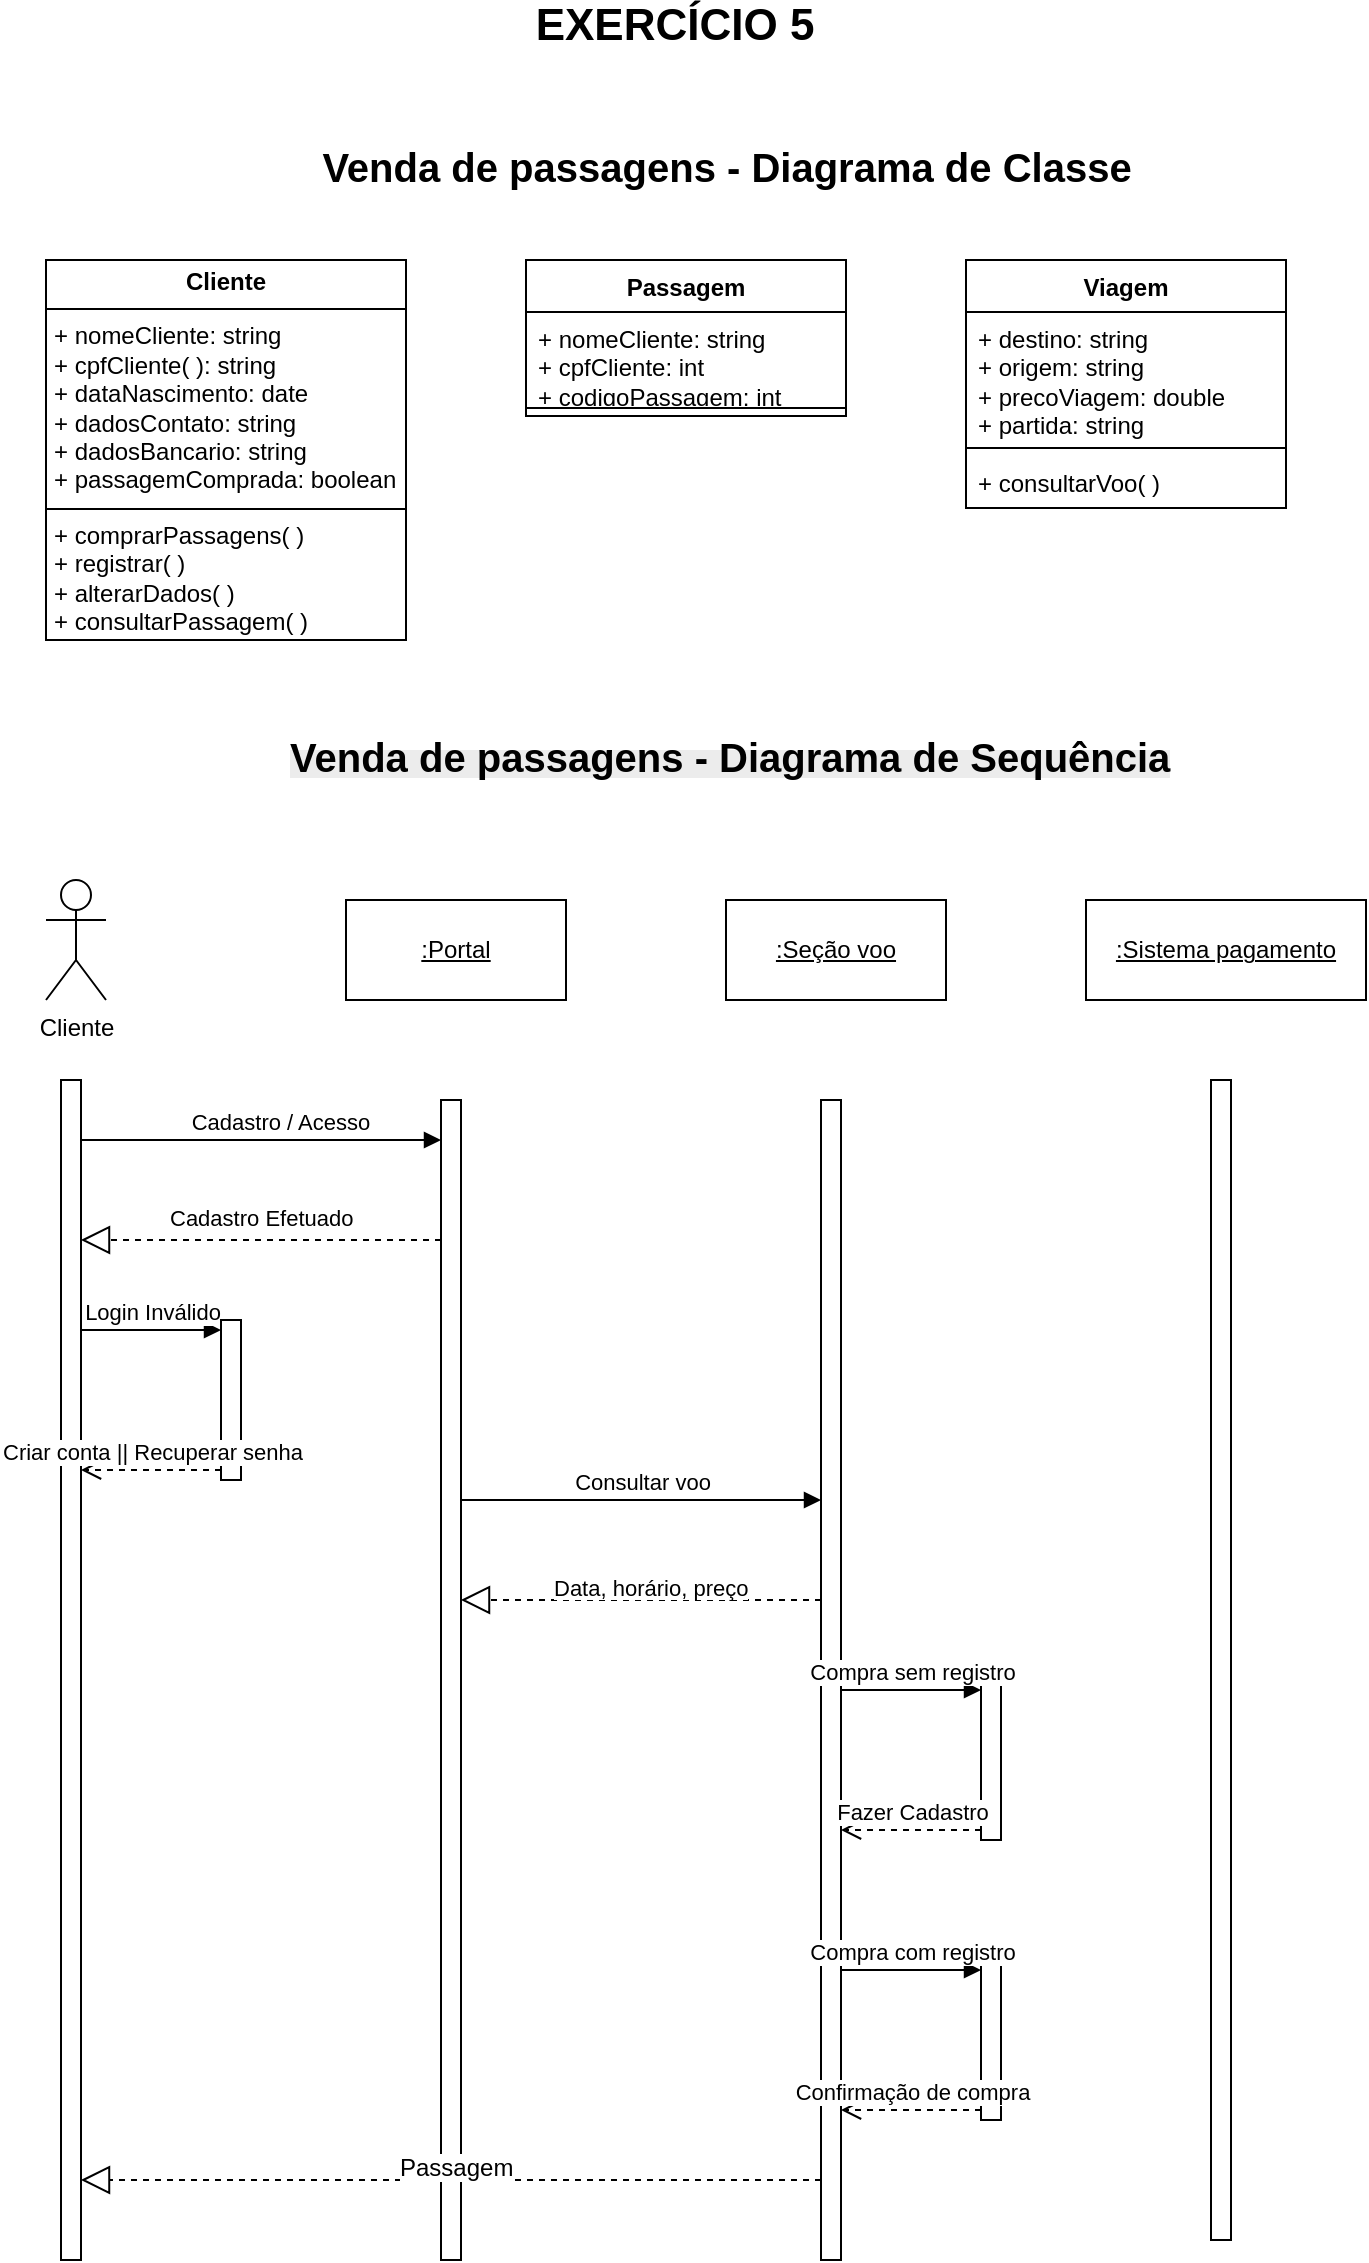 <mxfile version="28.1.2">
  <diagram name="Página-1" id="vgWBF7y3S_AqU_ZdzxeC">
    <mxGraphModel dx="2048" dy="1070" grid="1" gridSize="10" guides="1" tooltips="1" connect="1" arrows="1" fold="1" page="1" pageScale="1" pageWidth="827" pageHeight="1169" math="0" shadow="0">
      <root>
        <mxCell id="0" />
        <mxCell id="1" parent="0" />
        <mxCell id="WcZ4w9sOskMRUdStCML9-1" value="&lt;font style=&quot;font-size: 22px;&quot;&gt;EXERCÍCIO 5&lt;/font&gt;" style="text;align=center;fontStyle=1;verticalAlign=middle;spacingLeft=3;spacingRight=3;strokeColor=none;rotatable=0;points=[[0,0.5],[1,0.5]];portConstraint=eastwest;html=1;" parent="1" vertex="1">
          <mxGeometry x="374" y="20" width="80" height="26" as="geometry" />
        </mxCell>
        <mxCell id="WcZ4w9sOskMRUdStCML9-13" value="&lt;span style=&quot;color: rgb(0, 0, 0); font-family: Helvetica; font-style: normal; font-variant-ligatures: normal; font-variant-caps: normal; font-weight: 700; letter-spacing: normal; orphans: 2; text-align: center; text-indent: 0px; text-transform: none; widows: 2; word-spacing: 0px; -webkit-text-stroke-width: 0px; white-space: nowrap; background-color: rgb(236, 236, 236); text-decoration-thickness: initial; text-decoration-style: initial; text-decoration-color: initial; float: none; display: inline !important;&quot;&gt;&lt;font style=&quot;font-size: 20px;&quot;&gt;Venda de passagens - Diagrama de Sequência&lt;/font&gt;&lt;/span&gt;" style="text;whiteSpace=wrap;html=1;" parent="1" vertex="1">
          <mxGeometry x="220" y="380" width="300" height="40" as="geometry" />
        </mxCell>
        <mxCell id="WcZ4w9sOskMRUdStCML9-14" value="Cliente" style="shape=umlActor;verticalLabelPosition=bottom;verticalAlign=top;html=1;" parent="1" vertex="1">
          <mxGeometry x="100" y="460" width="30" height="60" as="geometry" />
        </mxCell>
        <mxCell id="WcZ4w9sOskMRUdStCML9-15" value="&lt;u&gt;:Portal&lt;/u&gt;" style="html=1;whiteSpace=wrap;" parent="1" vertex="1">
          <mxGeometry x="250" y="470" width="110" height="50" as="geometry" />
        </mxCell>
        <mxCell id="WcZ4w9sOskMRUdStCML9-16" value="&lt;u&gt;:Sistema pagamento&lt;/u&gt;" style="html=1;whiteSpace=wrap;" parent="1" vertex="1">
          <mxGeometry x="620" y="470" width="140" height="50" as="geometry" />
        </mxCell>
        <mxCell id="WcZ4w9sOskMRUdStCML9-17" value="" style="html=1;points=[[0,0,0,0,5],[0,1,0,0,-5],[1,0,0,0,5],[1,1,0,0,-5]];perimeter=orthogonalPerimeter;outlineConnect=0;targetShapes=umlLifeline;portConstraint=eastwest;newEdgeStyle={&quot;curved&quot;:0,&quot;rounded&quot;:0};" parent="1" vertex="1">
          <mxGeometry x="107.5" y="560" width="10" height="590" as="geometry" />
        </mxCell>
        <mxCell id="WcZ4w9sOskMRUdStCML9-19" value="" style="html=1;points=[[0,0,0,0,5],[0,1,0,0,-5],[1,0,0,0,5],[1,1,0,0,-5]];perimeter=orthogonalPerimeter;outlineConnect=0;targetShapes=umlLifeline;portConstraint=eastwest;newEdgeStyle={&quot;curved&quot;:0,&quot;rounded&quot;:0};" parent="1" vertex="1">
          <mxGeometry x="297.5" y="570" width="10" height="580" as="geometry" />
        </mxCell>
        <mxCell id="WcZ4w9sOskMRUdStCML9-20" value="" style="html=1;points=[[0,0,0,0,5],[0,1,0,0,-5],[1,0,0,0,5],[1,1,0,0,-5]];perimeter=orthogonalPerimeter;outlineConnect=0;targetShapes=umlLifeline;portConstraint=eastwest;newEdgeStyle={&quot;curved&quot;:0,&quot;rounded&quot;:0};" parent="1" vertex="1">
          <mxGeometry x="682.5" y="560" width="10" height="580" as="geometry" />
        </mxCell>
        <mxCell id="WcZ4w9sOskMRUdStCML9-23" value="Cadastro / Acesso" style="html=1;verticalAlign=bottom;endArrow=block;curved=0;rounded=0;" parent="1" target="WcZ4w9sOskMRUdStCML9-19" edge="1">
          <mxGeometry x="0.101" width="80" relative="1" as="geometry">
            <mxPoint x="117.5" y="590.0" as="sourcePoint" />
            <mxPoint x="287.5" y="590" as="targetPoint" />
            <mxPoint as="offset" />
          </mxGeometry>
        </mxCell>
        <mxCell id="WcZ4w9sOskMRUdStCML9-27" style="edgeStyle=orthogonalEdgeStyle;rounded=0;orthogonalLoop=1;jettySize=auto;html=1;exitX=0.5;exitY=1;exitDx=0;exitDy=0;" parent="1" edge="1">
          <mxGeometry relative="1" as="geometry">
            <mxPoint x="277.5" y="570" as="sourcePoint" />
            <mxPoint x="277.5" y="570" as="targetPoint" />
          </mxGeometry>
        </mxCell>
        <mxCell id="WcZ4w9sOskMRUdStCML9-34" value="" style="html=1;points=[[0,0,0,0,5],[0,1,0,0,-5],[1,0,0,0,5],[1,1,0,0,-5]];perimeter=orthogonalPerimeter;outlineConnect=0;targetShapes=umlLifeline;portConstraint=eastwest;newEdgeStyle={&quot;curved&quot;:0,&quot;rounded&quot;:0};" parent="1" vertex="1">
          <mxGeometry x="187.5" y="680" width="10" height="80" as="geometry" />
        </mxCell>
        <mxCell id="WcZ4w9sOskMRUdStCML9-35" value="Login Inválido" style="html=1;verticalAlign=bottom;endArrow=block;curved=0;rounded=0;entryX=0;entryY=0;entryDx=0;entryDy=5;" parent="1" target="WcZ4w9sOskMRUdStCML9-34" edge="1">
          <mxGeometry relative="1" as="geometry">
            <mxPoint x="117.5" y="685" as="sourcePoint" />
          </mxGeometry>
        </mxCell>
        <mxCell id="WcZ4w9sOskMRUdStCML9-36" value="Criar conta || Recuperar senha" style="html=1;verticalAlign=bottom;endArrow=open;dashed=1;endSize=8;curved=0;rounded=0;exitX=0;exitY=1;exitDx=0;exitDy=-5;" parent="1" source="WcZ4w9sOskMRUdStCML9-34" edge="1">
          <mxGeometry relative="1" as="geometry">
            <mxPoint x="117.5" y="755" as="targetPoint" />
          </mxGeometry>
        </mxCell>
        <mxCell id="WcZ4w9sOskMRUdStCML9-39" value="&lt;u&gt;:Seção voo&lt;/u&gt;" style="html=1;whiteSpace=wrap;" parent="1" vertex="1">
          <mxGeometry x="440" y="470" width="110" height="50" as="geometry" />
        </mxCell>
        <mxCell id="WcZ4w9sOskMRUdStCML9-40" value="" style="html=1;points=[[0,0,0,0,5],[0,1,0,0,-5],[1,0,0,0,5],[1,1,0,0,-5]];perimeter=orthogonalPerimeter;outlineConnect=0;targetShapes=umlLifeline;portConstraint=eastwest;newEdgeStyle={&quot;curved&quot;:0,&quot;rounded&quot;:0};" parent="1" vertex="1">
          <mxGeometry x="487.5" y="570" width="10" height="580" as="geometry" />
        </mxCell>
        <mxCell id="WcZ4w9sOskMRUdStCML9-41" value="Consultar voo" style="html=1;verticalAlign=bottom;endArrow=block;curved=0;rounded=0;" parent="1" edge="1">
          <mxGeometry width="80" relative="1" as="geometry">
            <mxPoint x="307.5" y="770" as="sourcePoint" />
            <mxPoint x="487.5" y="770.0" as="targetPoint" />
          </mxGeometry>
        </mxCell>
        <mxCell id="WcZ4w9sOskMRUdStCML9-47" value="" style="endArrow=block;dashed=1;endFill=0;endSize=12;html=1;rounded=0;entryX=1;entryY=0.333;entryDx=0;entryDy=0;entryPerimeter=0;" parent="1" edge="1">
          <mxGeometry width="160" relative="1" as="geometry">
            <mxPoint x="487.5" y="820.0" as="sourcePoint" />
            <mxPoint x="307.5" y="820.0" as="targetPoint" />
          </mxGeometry>
        </mxCell>
        <mxCell id="WcZ4w9sOskMRUdStCML9-48" value="&lt;span style=&quot;color: rgb(0, 0, 0); font-family: Helvetica; font-size: 11px; font-style: normal; font-variant-ligatures: normal; font-variant-caps: normal; font-weight: 400; letter-spacing: normal; orphans: 2; text-align: center; text-indent: 0px; text-transform: none; widows: 2; word-spacing: 0px; -webkit-text-stroke-width: 0px; white-space: nowrap; background-color: rgb(255, 255, 255); text-decoration-thickness: initial; text-decoration-style: initial; text-decoration-color: initial; display: inline !important; float: none;&quot;&gt;Data, horário, preço&lt;/span&gt;" style="text;whiteSpace=wrap;html=1;" parent="1" vertex="1">
          <mxGeometry x="351.5" y="800" width="100" height="20" as="geometry" />
        </mxCell>
        <mxCell id="WcZ4w9sOskMRUdStCML9-52" value="" style="html=1;points=[[0,0,0,0,5],[0,1,0,0,-5],[1,0,0,0,5],[1,1,0,0,-5]];perimeter=orthogonalPerimeter;outlineConnect=0;targetShapes=umlLifeline;portConstraint=eastwest;newEdgeStyle={&quot;curved&quot;:0,&quot;rounded&quot;:0};" parent="1" vertex="1">
          <mxGeometry x="567.5" y="1000" width="10" height="80" as="geometry" />
        </mxCell>
        <mxCell id="WcZ4w9sOskMRUdStCML9-53" value="Compra com registro" style="html=1;verticalAlign=bottom;endArrow=block;curved=0;rounded=0;entryX=0;entryY=0;entryDx=0;entryDy=5;" parent="1" target="WcZ4w9sOskMRUdStCML9-52" edge="1">
          <mxGeometry relative="1" as="geometry">
            <mxPoint x="497.5" y="1005" as="sourcePoint" />
          </mxGeometry>
        </mxCell>
        <mxCell id="WcZ4w9sOskMRUdStCML9-54" value="Confirmação de compra" style="html=1;verticalAlign=bottom;endArrow=open;dashed=1;endSize=8;curved=0;rounded=0;exitX=0;exitY=1;exitDx=0;exitDy=-5;" parent="1" source="WcZ4w9sOskMRUdStCML9-52" edge="1">
          <mxGeometry relative="1" as="geometry">
            <mxPoint x="497.5" y="1075" as="targetPoint" />
          </mxGeometry>
        </mxCell>
        <mxCell id="WcZ4w9sOskMRUdStCML9-56" value="" style="endArrow=block;dashed=1;endFill=0;endSize=12;html=1;rounded=0;" parent="1" edge="1">
          <mxGeometry width="160" relative="1" as="geometry">
            <mxPoint x="487.5" y="1110" as="sourcePoint" />
            <mxPoint x="117.5" y="1110.0" as="targetPoint" />
          </mxGeometry>
        </mxCell>
        <mxCell id="WcZ4w9sOskMRUdStCML9-57" value="&lt;span style=&quot;color: rgb(0, 0, 0); font-family: Helvetica; font-style: normal; font-variant-ligatures: normal; font-variant-caps: normal; font-weight: 400; letter-spacing: normal; orphans: 2; text-align: center; text-indent: 0px; text-transform: none; widows: 2; word-spacing: 0px; -webkit-text-stroke-width: 0px; white-space: nowrap; background-color: rgb(255, 255, 255); text-decoration-thickness: initial; text-decoration-style: initial; text-decoration-color: initial; float: none; display: inline !important;&quot;&gt;&lt;font&gt;Passagem&lt;/font&gt;&lt;/span&gt;" style="text;whiteSpace=wrap;html=1;" parent="1" vertex="1">
          <mxGeometry x="275" y="1090" width="60" height="20" as="geometry" />
        </mxCell>
        <mxCell id="kO21eSyXYx30Ie3cqeLh-5" value="" style="html=1;points=[[0,0,0,0,5],[0,1,0,0,-5],[1,0,0,0,5],[1,1,0,0,-5]];perimeter=orthogonalPerimeter;outlineConnect=0;targetShapes=umlLifeline;portConstraint=eastwest;newEdgeStyle={&quot;curved&quot;:0,&quot;rounded&quot;:0};" vertex="1" parent="1">
          <mxGeometry x="567.5" y="860" width="10" height="80" as="geometry" />
        </mxCell>
        <mxCell id="kO21eSyXYx30Ie3cqeLh-6" value="Compra sem registro" style="html=1;verticalAlign=bottom;endArrow=block;curved=0;rounded=0;entryX=0;entryY=0;entryDx=0;entryDy=5;" edge="1" target="kO21eSyXYx30Ie3cqeLh-5" parent="1">
          <mxGeometry relative="1" as="geometry">
            <mxPoint x="497.5" y="865" as="sourcePoint" />
          </mxGeometry>
        </mxCell>
        <mxCell id="kO21eSyXYx30Ie3cqeLh-7" value="Fazer Cadastro" style="html=1;verticalAlign=bottom;endArrow=open;dashed=1;endSize=8;curved=0;rounded=0;exitX=0;exitY=1;exitDx=0;exitDy=-5;" edge="1" source="kO21eSyXYx30Ie3cqeLh-5" parent="1">
          <mxGeometry relative="1" as="geometry">
            <mxPoint x="497.5" y="935" as="targetPoint" />
          </mxGeometry>
        </mxCell>
        <mxCell id="kO21eSyXYx30Ie3cqeLh-10" value="&lt;span style=&quot;color: rgb(0, 0, 0); font-family: Helvetica; font-size: 11px; font-style: normal; font-variant-ligatures: normal; font-variant-caps: normal; font-weight: 400; letter-spacing: normal; orphans: 2; text-align: center; text-indent: 0px; text-transform: none; widows: 2; word-spacing: 0px; -webkit-text-stroke-width: 0px; white-space: nowrap; background-color: rgb(255, 255, 255); text-decoration-thickness: initial; text-decoration-style: initial; text-decoration-color: initial; float: none; display: inline !important;&quot;&gt;Cadastro Efetuado&amp;nbsp;&lt;/span&gt;" style="text;whiteSpace=wrap;html=1;" vertex="1" parent="1">
          <mxGeometry x="160" y="615" width="130" height="40" as="geometry" />
        </mxCell>
        <mxCell id="kO21eSyXYx30Ie3cqeLh-11" value="" style="endArrow=block;dashed=1;endFill=0;endSize=12;html=1;rounded=0;entryX=1;entryY=0.333;entryDx=0;entryDy=0;entryPerimeter=0;" edge="1" parent="1">
          <mxGeometry width="160" relative="1" as="geometry">
            <mxPoint x="297.5" y="640" as="sourcePoint" />
            <mxPoint x="117.5" y="640" as="targetPoint" />
          </mxGeometry>
        </mxCell>
        <mxCell id="kO21eSyXYx30Ie3cqeLh-12" value="&lt;p style=&quot;margin:0px;margin-top:4px;text-align:center;&quot;&gt;&lt;b&gt;Cliente&lt;/b&gt;&lt;/p&gt;&lt;hr size=&quot;1&quot; style=&quot;border-style:solid;&quot;&gt;&lt;p style=&quot;margin:0px;margin-left:4px;&quot;&gt;+ nomeCliente: string&lt;/p&gt;&lt;p style=&quot;margin:0px;margin-left:4px;&quot;&gt;+ cpfCliente( ): string&lt;/p&gt;&lt;p style=&quot;margin:0px;margin-left:4px;&quot;&gt;+ dataNascimento: date&lt;/p&gt;&lt;p style=&quot;margin:0px;margin-left:4px;&quot;&gt;+ dadosContato: string&lt;/p&gt;&lt;p style=&quot;margin:0px;margin-left:4px;&quot;&gt;+ dadosBancario: string&lt;/p&gt;&lt;p style=&quot;margin:0px;margin-left:4px;&quot;&gt;+ passagemComprada: boolean&lt;/p&gt;&lt;hr size=&quot;1&quot; style=&quot;border-style:solid;&quot;&gt;&lt;p style=&quot;margin:0px;margin-left:4px;&quot;&gt;&lt;span style=&quot;background-color: transparent; color: light-dark(rgb(0, 0, 0), rgb(255, 255, 255));&quot;&gt;+&lt;/span&gt;&lt;span style=&quot;background-color: transparent; color: light-dark(rgb(0, 0, 0), rgb(255, 255, 255));&quot;&gt;&amp;nbsp;&lt;/span&gt;&lt;span style=&quot;background-color: transparent; color: light-dark(rgb(0, 0, 0), rgb(255, 255, 255));&quot;&gt;comprarPassagens( )&lt;/span&gt;&lt;/p&gt;&lt;p style=&quot;margin:0px;margin-left:4px;&quot;&gt;+ registrar( )&lt;/p&gt;&lt;p style=&quot;margin:0px;margin-left:4px;&quot;&gt;+ alterarDados( )&lt;/p&gt;&lt;p style=&quot;margin:0px;margin-left:4px;&quot;&gt;+ consultarPassagem( )&lt;/p&gt;" style="verticalAlign=top;align=left;overflow=fill;html=1;whiteSpace=wrap;" vertex="1" parent="1">
          <mxGeometry x="100" y="150" width="180" height="190" as="geometry" />
        </mxCell>
        <mxCell id="kO21eSyXYx30Ie3cqeLh-13" value="Viagem" style="swimlane;fontStyle=1;align=center;verticalAlign=top;childLayout=stackLayout;horizontal=1;startSize=26;horizontalStack=0;resizeParent=1;resizeParentMax=0;resizeLast=0;collapsible=1;marginBottom=0;whiteSpace=wrap;html=1;" vertex="1" parent="1">
          <mxGeometry x="560" y="150" width="160" height="124" as="geometry" />
        </mxCell>
        <mxCell id="kO21eSyXYx30Ie3cqeLh-14" value="+ destino: string&lt;div&gt;+ origem: string&lt;/div&gt;&lt;div&gt;+ precoViagem: double&lt;/div&gt;&lt;div&gt;+ partida: string&lt;/div&gt;" style="text;strokeColor=none;fillColor=none;align=left;verticalAlign=top;spacingLeft=4;spacingRight=4;overflow=hidden;rotatable=0;points=[[0,0.5],[1,0.5]];portConstraint=eastwest;whiteSpace=wrap;html=1;" vertex="1" parent="kO21eSyXYx30Ie3cqeLh-13">
          <mxGeometry y="26" width="160" height="64" as="geometry" />
        </mxCell>
        <mxCell id="kO21eSyXYx30Ie3cqeLh-15" value="" style="line;strokeWidth=1;fillColor=none;align=left;verticalAlign=middle;spacingTop=-1;spacingLeft=3;spacingRight=3;rotatable=0;labelPosition=right;points=[];portConstraint=eastwest;strokeColor=inherit;" vertex="1" parent="kO21eSyXYx30Ie3cqeLh-13">
          <mxGeometry y="90" width="160" height="8" as="geometry" />
        </mxCell>
        <mxCell id="kO21eSyXYx30Ie3cqeLh-16" value="+ consultarVoo( )&lt;div&gt;&lt;br&gt;&lt;/div&gt;" style="text;strokeColor=none;fillColor=none;align=left;verticalAlign=top;spacingLeft=4;spacingRight=4;overflow=hidden;rotatable=0;points=[[0,0.5],[1,0.5]];portConstraint=eastwest;whiteSpace=wrap;html=1;" vertex="1" parent="kO21eSyXYx30Ie3cqeLh-13">
          <mxGeometry y="98" width="160" height="26" as="geometry" />
        </mxCell>
        <mxCell id="kO21eSyXYx30Ie3cqeLh-17" value="Passagem" style="swimlane;fontStyle=1;align=center;verticalAlign=top;childLayout=stackLayout;horizontal=1;startSize=26;horizontalStack=0;resizeParent=1;resizeParentMax=0;resizeLast=0;collapsible=1;marginBottom=0;whiteSpace=wrap;html=1;" vertex="1" parent="1">
          <mxGeometry x="340" y="150" width="160" height="78" as="geometry" />
        </mxCell>
        <mxCell id="kO21eSyXYx30Ie3cqeLh-18" value="+ nomeCliente: string&lt;div&gt;+ cpfCliente: int&lt;/div&gt;&lt;div&gt;+ codigoPassagem: int&lt;/div&gt;" style="text;strokeColor=none;fillColor=none;align=left;verticalAlign=top;spacingLeft=4;spacingRight=4;overflow=hidden;rotatable=0;points=[[0,0.5],[1,0.5]];portConstraint=eastwest;whiteSpace=wrap;html=1;" vertex="1" parent="kO21eSyXYx30Ie3cqeLh-17">
          <mxGeometry y="26" width="160" height="44" as="geometry" />
        </mxCell>
        <mxCell id="kO21eSyXYx30Ie3cqeLh-19" value="" style="line;strokeWidth=1;fillColor=none;align=left;verticalAlign=middle;spacingTop=-1;spacingLeft=3;spacingRight=3;rotatable=0;labelPosition=right;points=[];portConstraint=eastwest;strokeColor=inherit;" vertex="1" parent="kO21eSyXYx30Ie3cqeLh-17">
          <mxGeometry y="70" width="160" height="8" as="geometry" />
        </mxCell>
        <mxCell id="kO21eSyXYx30Ie3cqeLh-20" value="&lt;font style=&quot;font-size: 20px;&quot;&gt;Venda de passagens - Diagrama de Classe&lt;/font&gt;" style="text;align=center;fontStyle=1;verticalAlign=middle;spacingLeft=3;spacingRight=3;strokeColor=none;rotatable=0;points=[[0,0.5],[1,0.5]];portConstraint=eastwest;html=1;" vertex="1" parent="1">
          <mxGeometry x="400" y="90" width="80" height="26" as="geometry" />
        </mxCell>
      </root>
    </mxGraphModel>
  </diagram>
</mxfile>
